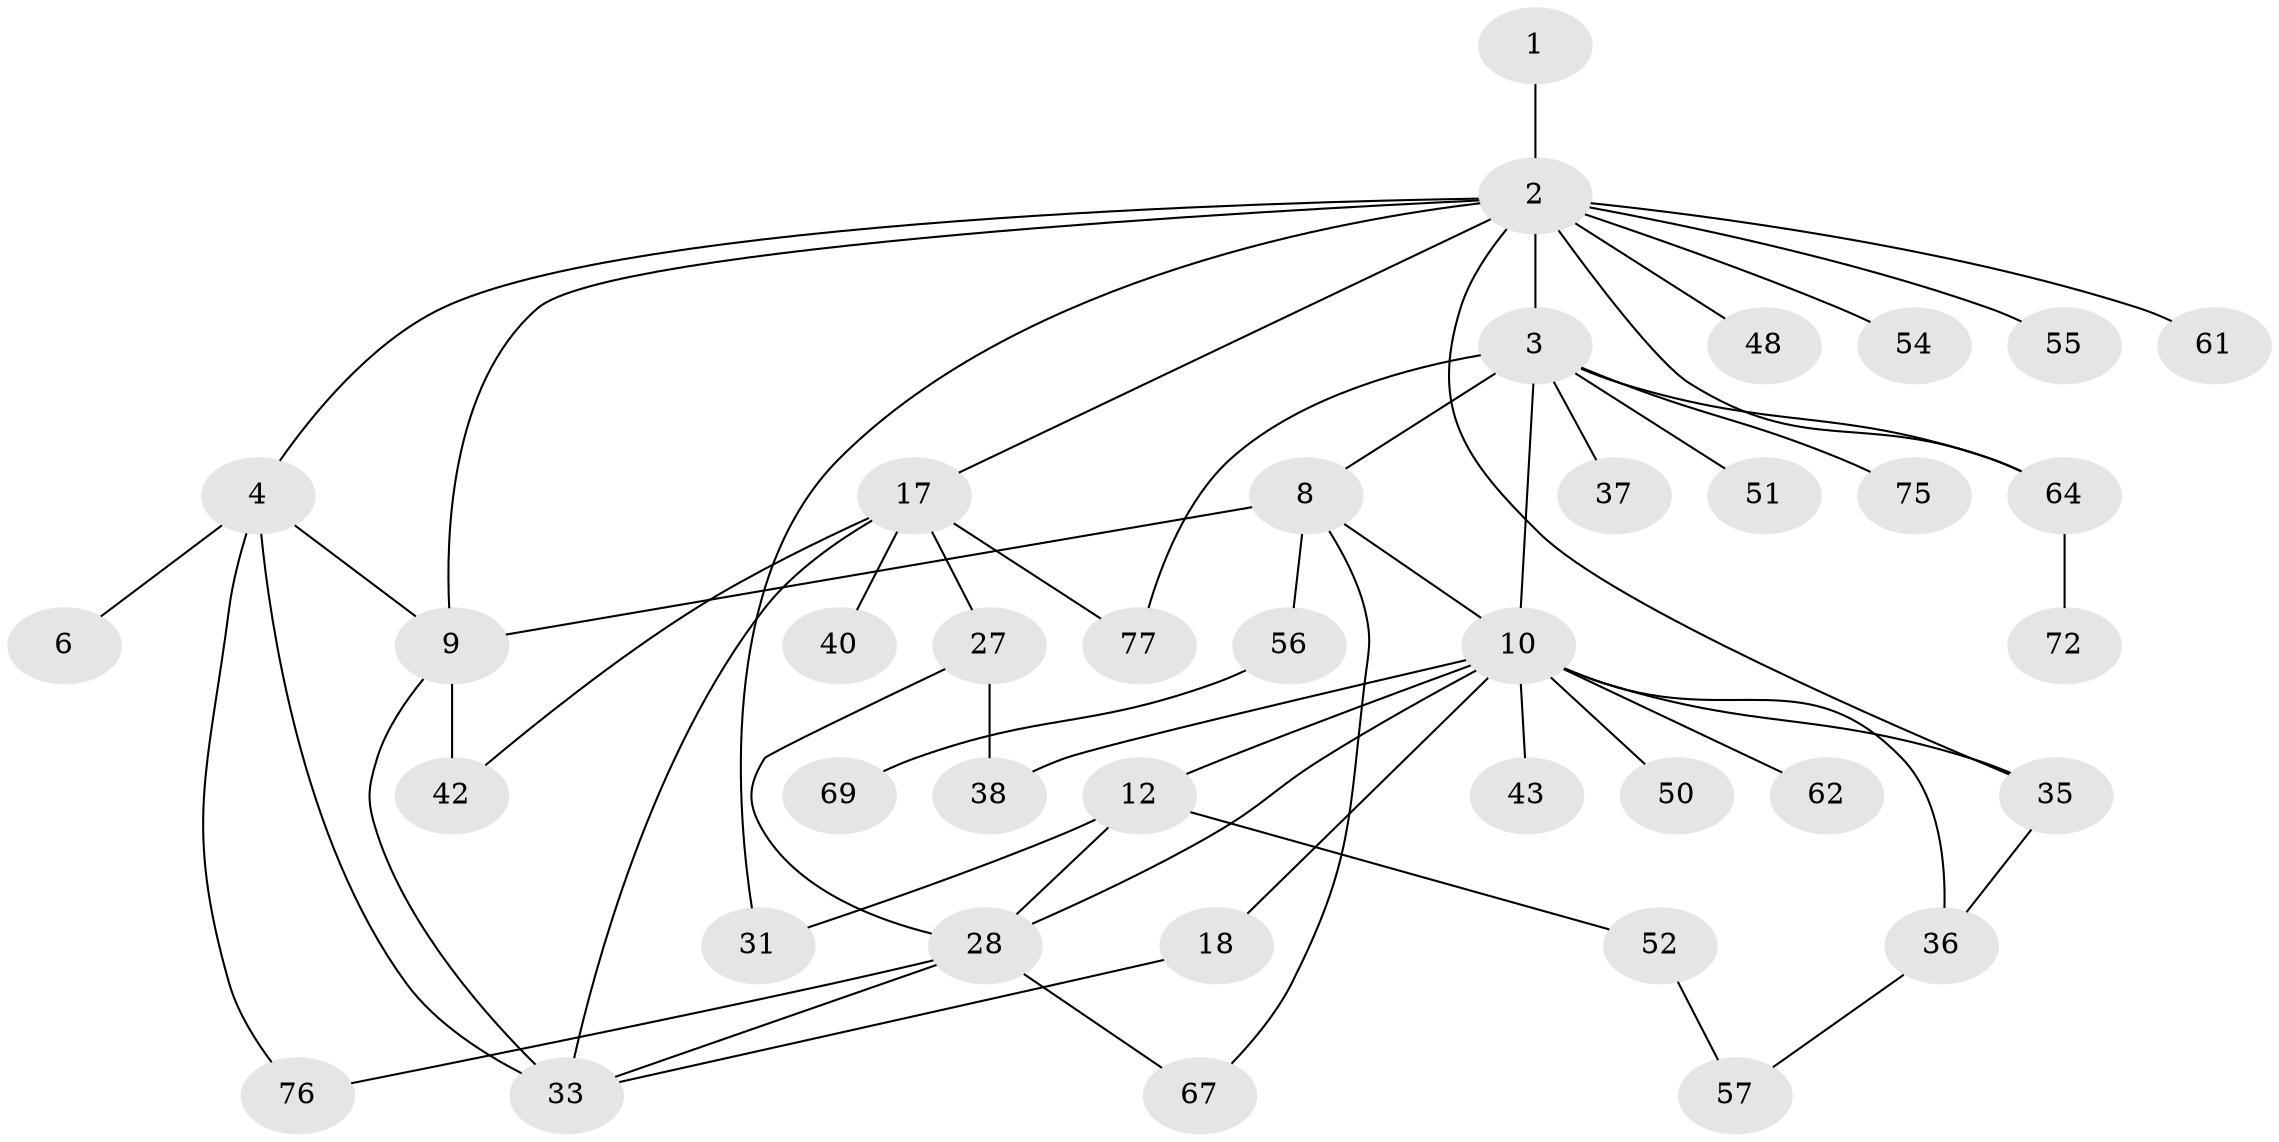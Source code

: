 // original degree distribution, {1: 0.28205128205128205, 6: 0.038461538461538464, 3: 0.24358974358974358, 4: 0.14102564102564102, 2: 0.23076923076923078, 5: 0.05128205128205128, 7: 0.01282051282051282}
// Generated by graph-tools (version 1.1) at 2025/13/03/09/25 04:13:30]
// undirected, 39 vertices, 57 edges
graph export_dot {
graph [start="1"]
  node [color=gray90,style=filled];
  1;
  2 [super="+32+13"];
  3 [super="+5+60"];
  4 [super="+70"];
  6;
  8 [super="+44+47+22"];
  9 [super="+19"];
  10 [super="+11+26+15"];
  12;
  17 [super="+21+20"];
  18;
  27 [super="+34"];
  28 [super="+46+68"];
  31 [super="+49"];
  33 [super="+59"];
  35;
  36 [super="+53"];
  37 [super="+74"];
  38;
  40;
  42;
  43;
  48;
  50;
  51;
  52;
  54;
  55 [super="+58"];
  56 [super="+66"];
  57;
  61;
  62;
  64 [super="+73+65"];
  67;
  69;
  72;
  75;
  76;
  77;
  1 -- 2;
  2 -- 3 [weight=2];
  2 -- 4;
  2 -- 64 [weight=2];
  2 -- 35;
  2 -- 48;
  2 -- 17;
  2 -- 54;
  2 -- 55;
  2 -- 61;
  2 -- 31;
  2 -- 9;
  3 -- 64;
  3 -- 37;
  3 -- 8;
  3 -- 10;
  3 -- 75;
  3 -- 77;
  3 -- 51;
  4 -- 6;
  4 -- 9;
  4 -- 33;
  4 -- 76;
  8 -- 56 [weight=2];
  8 -- 67;
  8 -- 10 [weight=2];
  8 -- 9;
  9 -- 33;
  9 -- 42;
  10 -- 12;
  10 -- 18;
  10 -- 36;
  10 -- 38 [weight=2];
  10 -- 43;
  10 -- 28;
  10 -- 50;
  10 -- 62;
  10 -- 35 [weight=2];
  12 -- 52;
  12 -- 31;
  12 -- 28;
  17 -- 42;
  17 -- 27;
  17 -- 33;
  17 -- 40;
  17 -- 77;
  18 -- 33;
  27 -- 38;
  27 -- 28;
  28 -- 67;
  28 -- 33;
  28 -- 76;
  35 -- 36;
  36 -- 57;
  52 -- 57;
  56 -- 69;
  64 -- 72;
}
